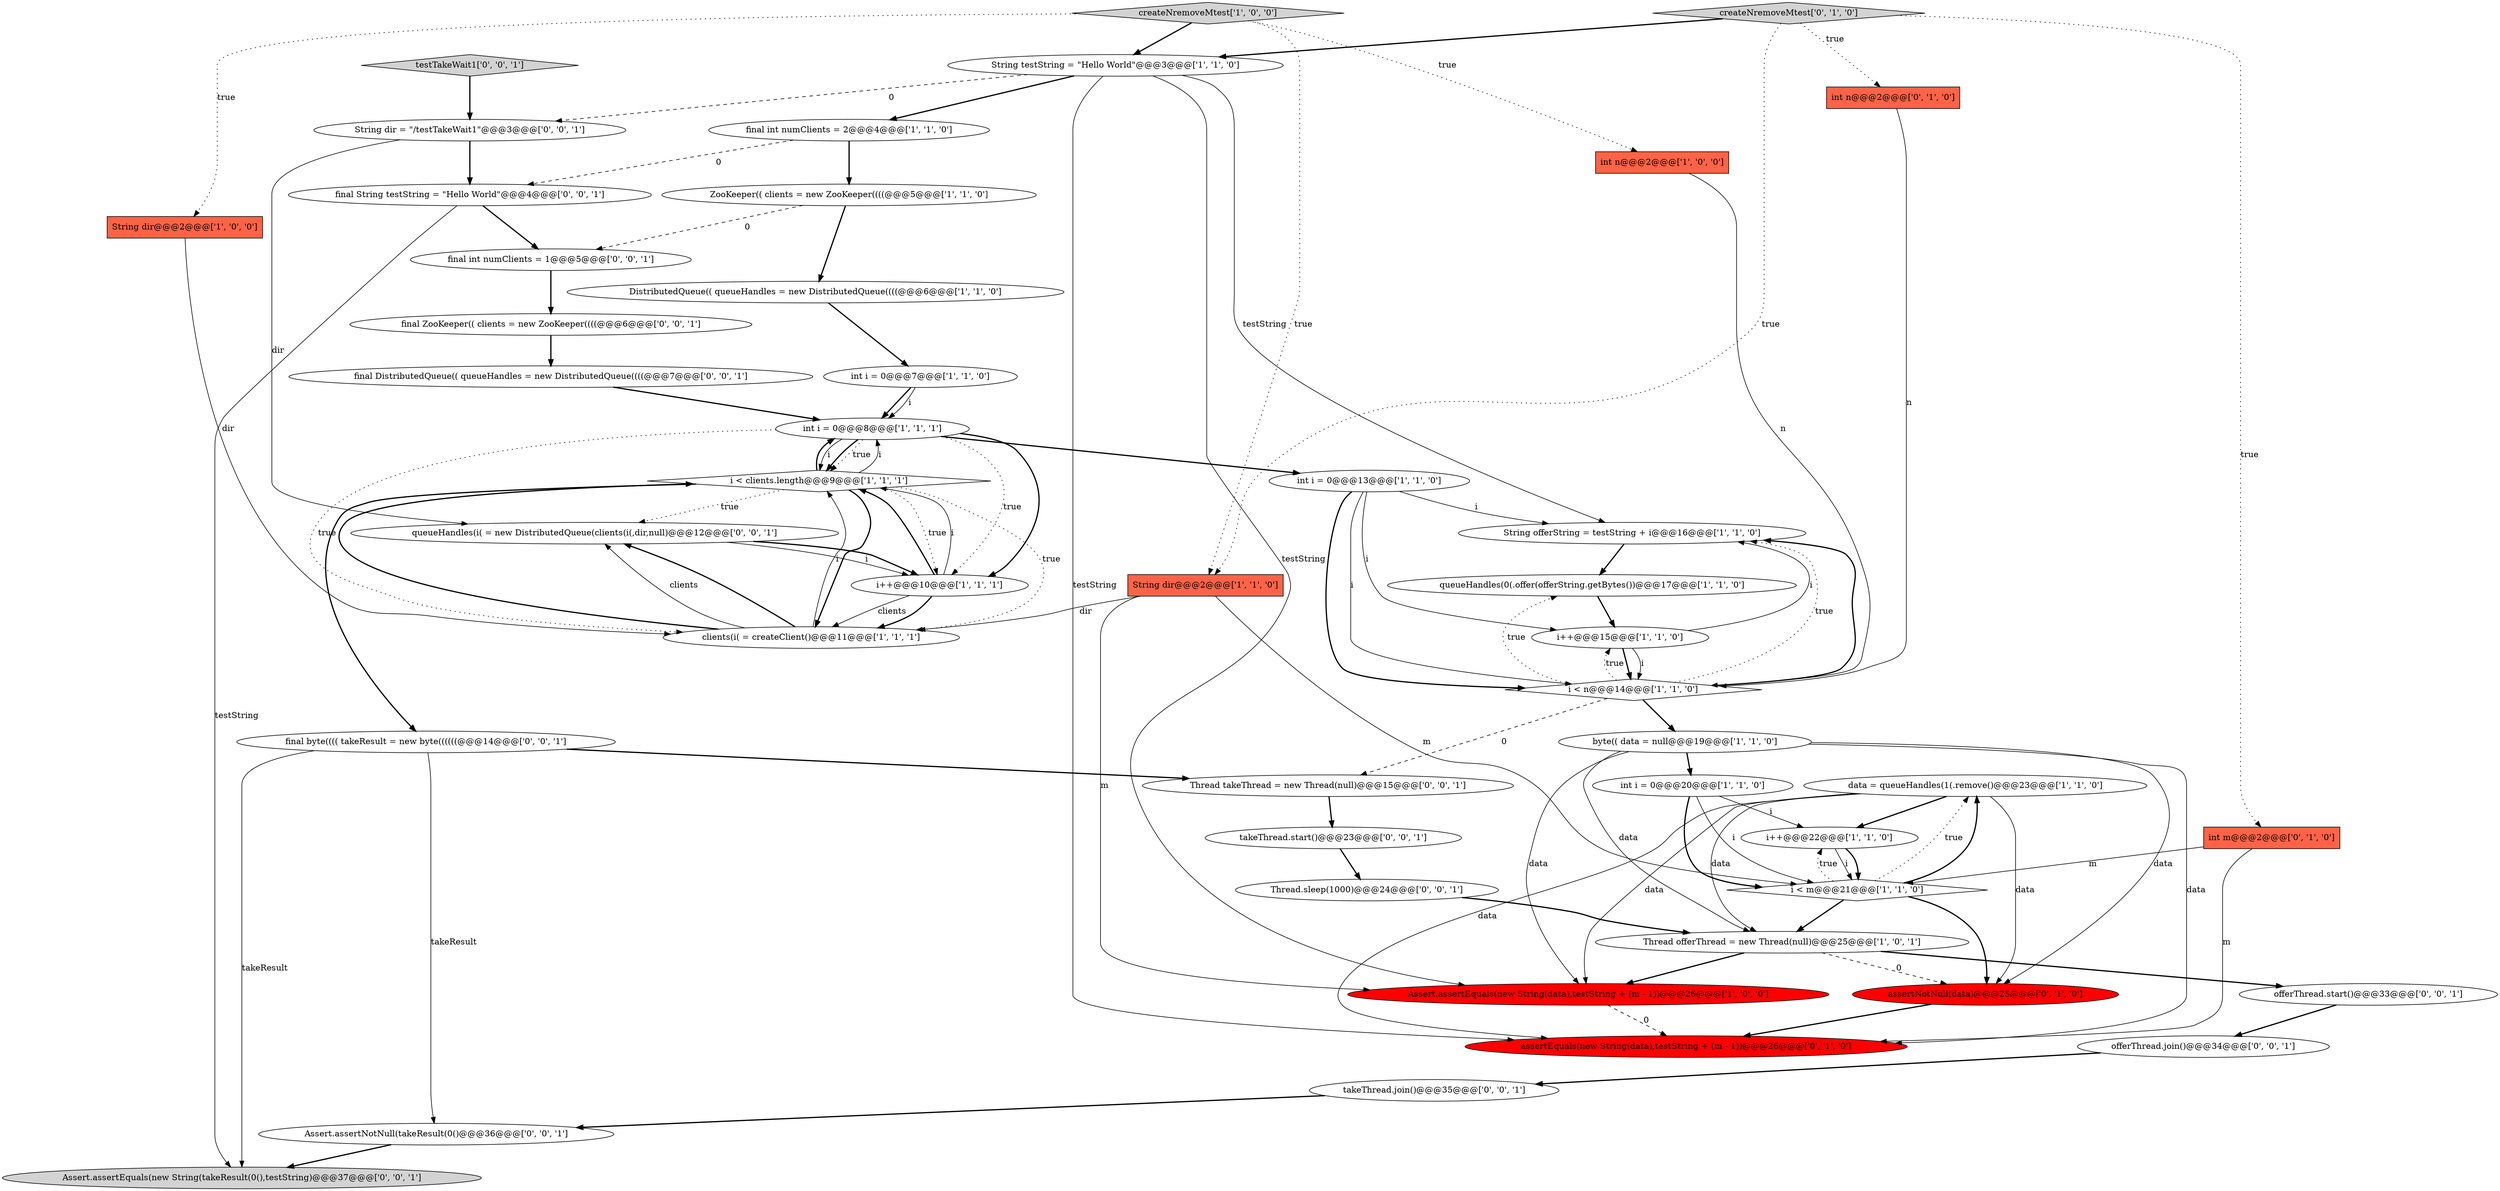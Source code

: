 digraph {
18 [style = filled, label = "data = queueHandles(1(.remove()@@@23@@@['1', '1', '0']", fillcolor = white, shape = ellipse image = "AAA0AAABBB1BBB"];
41 [style = filled, label = "Assert.assertEquals(new String(takeResult(0(),testString)@@@37@@@['0', '0', '1']", fillcolor = lightgray, shape = ellipse image = "AAA0AAABBB3BBB"];
28 [style = filled, label = "createNremoveMtest['0', '1', '0']", fillcolor = lightgray, shape = diamond image = "AAA0AAABBB2BBB"];
29 [style = filled, label = "assertNotNull(data)@@@25@@@['0', '1', '0']", fillcolor = red, shape = ellipse image = "AAA1AAABBB2BBB"];
40 [style = filled, label = "queueHandles(i( = new DistributedQueue(clients(i(,dir,null)@@@12@@@['0', '0', '1']", fillcolor = white, shape = ellipse image = "AAA0AAABBB3BBB"];
26 [style = filled, label = "assertEquals(new String(data),testString + (m - 1))@@@26@@@['0', '1', '0']", fillcolor = red, shape = ellipse image = "AAA1AAABBB2BBB"];
19 [style = filled, label = "int i = 0@@@13@@@['1', '1', '0']", fillcolor = white, shape = ellipse image = "AAA0AAABBB1BBB"];
35 [style = filled, label = "final String testString = \"Hello World\"@@@4@@@['0', '0', '1']", fillcolor = white, shape = ellipse image = "AAA0AAABBB3BBB"];
39 [style = filled, label = "offerThread.join()@@@34@@@['0', '0', '1']", fillcolor = white, shape = ellipse image = "AAA0AAABBB3BBB"];
11 [style = filled, label = "String offerString = testString + i@@@16@@@['1', '1', '0']", fillcolor = white, shape = ellipse image = "AAA0AAABBB1BBB"];
30 [style = filled, label = "Thread.sleep(1000)@@@24@@@['0', '0', '1']", fillcolor = white, shape = ellipse image = "AAA0AAABBB3BBB"];
5 [style = filled, label = "i < m@@@21@@@['1', '1', '0']", fillcolor = white, shape = diamond image = "AAA0AAABBB1BBB"];
13 [style = filled, label = "String dir@@@2@@@['1', '1', '0']", fillcolor = tomato, shape = box image = "AAA0AAABBB1BBB"];
25 [style = filled, label = "int m@@@2@@@['0', '1', '0']", fillcolor = tomato, shape = box image = "AAA0AAABBB2BBB"];
27 [style = filled, label = "int n@@@2@@@['0', '1', '0']", fillcolor = tomato, shape = box image = "AAA0AAABBB2BBB"];
15 [style = filled, label = "i < n@@@14@@@['1', '1', '0']", fillcolor = white, shape = diamond image = "AAA0AAABBB1BBB"];
6 [style = filled, label = "i < clients.length@@@9@@@['1', '1', '1']", fillcolor = white, shape = diamond image = "AAA0AAABBB1BBB"];
34 [style = filled, label = "Assert.assertNotNull(takeResult(0()@@@36@@@['0', '0', '1']", fillcolor = white, shape = ellipse image = "AAA0AAABBB3BBB"];
21 [style = filled, label = "int i = 0@@@7@@@['1', '1', '0']", fillcolor = white, shape = ellipse image = "AAA0AAABBB1BBB"];
0 [style = filled, label = "createNremoveMtest['1', '0', '0']", fillcolor = lightgray, shape = diamond image = "AAA0AAABBB1BBB"];
16 [style = filled, label = "final int numClients = 2@@@4@@@['1', '1', '0']", fillcolor = white, shape = ellipse image = "AAA0AAABBB1BBB"];
2 [style = filled, label = "clients(i( = createClient()@@@11@@@['1', '1', '1']", fillcolor = white, shape = ellipse image = "AAA0AAABBB1BBB"];
37 [style = filled, label = "String dir = \"/testTakeWait1\"@@@3@@@['0', '0', '1']", fillcolor = white, shape = ellipse image = "AAA0AAABBB3BBB"];
38 [style = filled, label = "final byte(((( takeResult = new byte((((((@@@14@@@['0', '0', '1']", fillcolor = white, shape = ellipse image = "AAA0AAABBB3BBB"];
22 [style = filled, label = "queueHandles(0(.offer(offerString.getBytes())@@@17@@@['1', '1', '0']", fillcolor = white, shape = ellipse image = "AAA0AAABBB1BBB"];
42 [style = filled, label = "testTakeWait1['0', '0', '1']", fillcolor = lightgray, shape = diamond image = "AAA0AAABBB3BBB"];
44 [style = filled, label = "offerThread.start()@@@33@@@['0', '0', '1']", fillcolor = white, shape = ellipse image = "AAA0AAABBB3BBB"];
4 [style = filled, label = "int i = 0@@@20@@@['1', '1', '0']", fillcolor = white, shape = ellipse image = "AAA0AAABBB1BBB"];
10 [style = filled, label = "int i = 0@@@8@@@['1', '1', '1']", fillcolor = white, shape = ellipse image = "AAA0AAABBB1BBB"];
14 [style = filled, label = "i++@@@10@@@['1', '1', '1']", fillcolor = white, shape = ellipse image = "AAA0AAABBB1BBB"];
45 [style = filled, label = "final ZooKeeper(( clients = new ZooKeeper((((@@@6@@@['0', '0', '1']", fillcolor = white, shape = ellipse image = "AAA0AAABBB3BBB"];
43 [style = filled, label = "takeThread.start()@@@23@@@['0', '0', '1']", fillcolor = white, shape = ellipse image = "AAA0AAABBB3BBB"];
12 [style = filled, label = "int n@@@2@@@['1', '0', '0']", fillcolor = tomato, shape = box image = "AAA0AAABBB1BBB"];
17 [style = filled, label = "DistributedQueue(( queueHandles = new DistributedQueue((((@@@6@@@['1', '1', '0']", fillcolor = white, shape = ellipse image = "AAA0AAABBB1BBB"];
36 [style = filled, label = "final DistributedQueue(( queueHandles = new DistributedQueue((((@@@7@@@['0', '0', '1']", fillcolor = white, shape = ellipse image = "AAA0AAABBB3BBB"];
8 [style = filled, label = "i++@@@22@@@['1', '1', '0']", fillcolor = white, shape = ellipse image = "AAA0AAABBB1BBB"];
31 [style = filled, label = "final int numClients = 1@@@5@@@['0', '0', '1']", fillcolor = white, shape = ellipse image = "AAA0AAABBB3BBB"];
33 [style = filled, label = "Thread takeThread = new Thread(null)@@@15@@@['0', '0', '1']", fillcolor = white, shape = ellipse image = "AAA0AAABBB3BBB"];
23 [style = filled, label = "ZooKeeper(( clients = new ZooKeeper((((@@@5@@@['1', '1', '0']", fillcolor = white, shape = ellipse image = "AAA0AAABBB1BBB"];
24 [style = filled, label = "Thread offerThread = new Thread(null)@@@25@@@['1', '0', '1']", fillcolor = white, shape = ellipse image = "AAA0AAABBB1BBB"];
9 [style = filled, label = "Assert.assertEquals(new String(data),testString + (m - 1))@@@26@@@['1', '0', '0']", fillcolor = red, shape = ellipse image = "AAA1AAABBB1BBB"];
20 [style = filled, label = "String testString = \"Hello World\"@@@3@@@['1', '1', '0']", fillcolor = white, shape = ellipse image = "AAA0AAABBB1BBB"];
32 [style = filled, label = "takeThread.join()@@@35@@@['0', '0', '1']", fillcolor = white, shape = ellipse image = "AAA0AAABBB3BBB"];
7 [style = filled, label = "i++@@@15@@@['1', '1', '0']", fillcolor = white, shape = ellipse image = "AAA0AAABBB1BBB"];
1 [style = filled, label = "String dir@@@2@@@['1', '0', '0']", fillcolor = tomato, shape = box image = "AAA0AAABBB1BBB"];
3 [style = filled, label = "byte(( data = null@@@19@@@['1', '1', '0']", fillcolor = white, shape = ellipse image = "AAA0AAABBB1BBB"];
21->10 [style = bold, label=""];
0->12 [style = dotted, label="true"];
5->18 [style = dotted, label="true"];
28->20 [style = bold, label=""];
2->6 [style = bold, label=""];
16->35 [style = dashed, label="0"];
10->19 [style = bold, label=""];
28->25 [style = dotted, label="true"];
37->40 [style = solid, label="dir"];
3->29 [style = solid, label="data"];
7->15 [style = solid, label="i"];
27->15 [style = solid, label="n"];
32->34 [style = bold, label=""];
15->7 [style = dotted, label="true"];
20->11 [style = solid, label="testString"];
20->37 [style = dashed, label="0"];
3->4 [style = bold, label=""];
3->26 [style = solid, label="data"];
20->16 [style = bold, label=""];
15->11 [style = bold, label=""];
6->10 [style = solid, label="i"];
15->33 [style = dashed, label="0"];
13->2 [style = solid, label="dir"];
23->17 [style = bold, label=""];
35->41 [style = solid, label="testString"];
19->11 [style = solid, label="i"];
28->27 [style = dotted, label="true"];
19->15 [style = bold, label=""];
19->15 [style = solid, label="i"];
28->13 [style = dotted, label="true"];
17->21 [style = bold, label=""];
13->5 [style = solid, label="m"];
5->29 [style = bold, label=""];
35->31 [style = bold, label=""];
10->6 [style = dotted, label="true"];
10->14 [style = bold, label=""];
12->15 [style = solid, label="n"];
23->31 [style = dashed, label="0"];
24->44 [style = bold, label=""];
18->26 [style = solid, label="data"];
22->7 [style = bold, label=""];
10->6 [style = solid, label="i"];
4->8 [style = solid, label="i"];
29->26 [style = bold, label=""];
6->2 [style = bold, label=""];
14->6 [style = solid, label="i"];
6->38 [style = bold, label=""];
6->14 [style = dotted, label="true"];
0->20 [style = bold, label=""];
21->10 [style = solid, label="i"];
5->8 [style = dotted, label="true"];
18->9 [style = solid, label="data"];
38->33 [style = bold, label=""];
14->6 [style = bold, label=""];
3->9 [style = solid, label="data"];
6->40 [style = dotted, label="true"];
20->9 [style = solid, label="testString"];
30->24 [style = bold, label=""];
42->37 [style = bold, label=""];
45->36 [style = bold, label=""];
40->14 [style = solid, label="i"];
5->18 [style = bold, label=""];
16->23 [style = bold, label=""];
4->5 [style = solid, label="i"];
19->7 [style = solid, label="i"];
15->3 [style = bold, label=""];
10->6 [style = bold, label=""];
25->5 [style = solid, label="m"];
6->2 [style = dotted, label="true"];
10->2 [style = dotted, label="true"];
38->34 [style = solid, label="takeResult"];
6->10 [style = bold, label=""];
5->24 [style = bold, label=""];
33->43 [style = bold, label=""];
39->32 [style = bold, label=""];
9->26 [style = dashed, label="0"];
15->11 [style = dotted, label="true"];
11->22 [style = bold, label=""];
40->14 [style = bold, label=""];
7->15 [style = bold, label=""];
2->40 [style = solid, label="clients"];
14->2 [style = bold, label=""];
18->8 [style = bold, label=""];
37->35 [style = bold, label=""];
1->2 [style = solid, label="dir"];
4->5 [style = bold, label=""];
24->9 [style = bold, label=""];
18->24 [style = solid, label="data"];
0->1 [style = dotted, label="true"];
36->10 [style = bold, label=""];
0->13 [style = dotted, label="true"];
2->6 [style = solid, label="i"];
25->26 [style = solid, label="m"];
24->29 [style = dashed, label="0"];
15->22 [style = dotted, label="true"];
34->41 [style = bold, label=""];
2->40 [style = bold, label=""];
20->26 [style = solid, label="testString"];
44->39 [style = bold, label=""];
43->30 [style = bold, label=""];
10->14 [style = dotted, label="true"];
18->29 [style = solid, label="data"];
14->2 [style = solid, label="clients"];
8->5 [style = bold, label=""];
8->5 [style = solid, label="i"];
38->41 [style = solid, label="takeResult"];
3->24 [style = solid, label="data"];
13->9 [style = solid, label="m"];
31->45 [style = bold, label=""];
7->11 [style = solid, label="i"];
}
